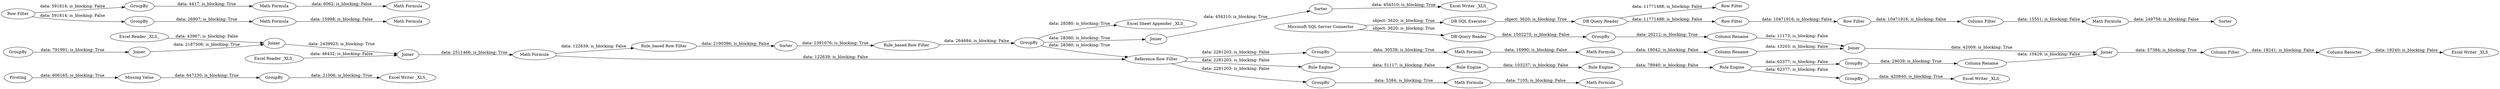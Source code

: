 digraph {
	"-5303642888503656936_89" [label=GroupBy]
	"-7664308796587347699_72" [label="Math Formula"]
	"-5056948531734271444_71" [label=GroupBy]
	"-5303642888503656936_82" [label="Math Formula"]
	"-5056948531734271444_70" [label="Rule_based Row Filter"]
	"-5303642888503656936_87" [label=Pivoting]
	"8495777526058423743_98" [label=GroupBy]
	"8495777526058423743_110" [label="Rule Engine"]
	"8495777526058423743_97" [label="Excel Writer _XLS_"]
	"8495777526058423743_114" [label=GroupBy]
	"-1715707326156997024_35" [label="Row Filter"]
	"-5056948531734271444_94" [label=Joiner]
	"-5303642888503656936_79" [label="Math Formula"]
	"8495777526058423743_6" [label="DB SQL Executor"]
	"-5056948531734271444_69" [label=Sorter]
	"-5056948531734271444_65" [label="Rule_based Row Filter"]
	"8495777526058423743_111" [label=Joiner]
	"-1715707326156997024_54" [label="Column Filter"]
	"8495777526058423743_100" [label="Column Rename"]
	"-5056948531734271444_93" [label="Excel Writer _XLS_"]
	"8495777526058423743_116" [label="Row Filter"]
	"8495777526058423743_74" [label=GroupBy]
	"-5056948531734271444_95" [label=Sorter]
	"-7664308796587347699_58" [label="Excel Reader _XLS_"]
	"8495777526058423743_75" [label="Math Formula"]
	"-5303642888503656936_81" [label="Math Formula"]
	"8495777526058423743_2" [label="Microsoft SQL Server Connector"]
	"-5303642888503656936_76" [label=GroupBy]
	"8495777526058423743_78" [label="Math Formula"]
	"-7664308796587347699_59" [label=Joiner]
	"8495777526058423743_106" [label=GroupBy]
	"-7664308796587347699_57" [label=Joiner]
	"-5303642888503656936_77" [label="Math Formula"]
	"8495777526058423743_112" [label="Column Rename"]
	"8495777526058423743_109" [label="Rule Engine"]
	"-5303642888503656936_80" [label="Math Formula"]
	"-5303642888503656936_90" [label="Excel Writer _XLS_"]
	"-7664308796587347699_61" [label=Joiner]
	"8495777526058423743_31" [label="DB Query Reader"]
	"-1715707326156997024_56" [label=GroupBy]
	"-5303642888503656936_86" [label="Row Filter"]
	"8495777526058423743_108" [label="Rule Engine"]
	"8495777526058423743_104" [label="DB Query Reader"]
	"8495777526058423743_107" [label="Rule Engine"]
	"-7664308796587347699_60" [label="Excel Reader _XLS_"]
	"8495777526058423743_73" [label="Reference Row Filter"]
	"-1715707326156997024_92" [label="Row Filter"]
	"8495777526058423743_113" [label="Column Filter"]
	"8495777526058423743_115" [label="Excel Writer _XLS_"]
	"8495777526058423743_102" [label=Joiner]
	"-5303642888503656936_85" [label=GroupBy]
	"-5303642888503656936_84" [label=GroupBy]
	"-1715707326156997024_53" [label="Math Formula"]
	"8495777526058423743_99" [label="Column Rename"]
	"-5303642888503656936_88" [label="Missing Value"]
	"-5056948531734271444_96" [label="Excel Sheet Appender _XLS_"]
	"-5303642888503656936_83" [label="Math Formula"]
	"8495777526058423743_103" [label="Column Resorter"]
	"-1715707326156997024_55" [label=Sorter]
	"8495777526058423743_110" -> "8495777526058423743_114" [label="data: 62377; is_blocking: False"]
	"-1715707326156997024_54" -> "-1715707326156997024_53" [label="data: 15551; is_blocking: False"]
	"-5056948531734271444_65" -> "-5056948531734271444_69" [label="data: 2190386; is_blocking: False"]
	"-7664308796587347699_72" -> "-5056948531734271444_65" [label="data: 122639; is_blocking: False"]
	"8495777526058423743_73" -> "8495777526058423743_107" [label="data: 2281203; is_blocking: False"]
	"-1715707326156997024_56" -> "-7664308796587347699_57" [label="data: 791991; is_blocking: True"]
	"-5056948531734271444_71" -> "8495777526058423743_73" [label="data: 28380; is_blocking: True"]
	"-5303642888503656936_82" -> "-5303642888503656936_80" [label="data: 6062; is_blocking: False"]
	"8495777526058423743_109" -> "8495777526058423743_110" [label="data: 78940; is_blocking: False"]
	"-5303642888503656936_83" -> "-5303642888503656936_81" [label="data: 15998; is_blocking: False"]
	"8495777526058423743_111" -> "8495777526058423743_113" [label="data: 57384; is_blocking: True"]
	"8495777526058423743_78" -> "8495777526058423743_100" [label="data: 18042; is_blocking: False"]
	"-5303642888503656936_86" -> "-5303642888503656936_85" [label="data: 591814; is_blocking: False"]
	"-5303642888503656936_77" -> "-5303642888503656936_79" [label="data: 7105; is_blocking: False"]
	"-1715707326156997024_92" -> "-1715707326156997024_54" [label="data: 10471916; is_blocking: False"]
	"-5056948531734271444_69" -> "-5056948531734271444_70" [label="data: 2391076; is_blocking: True"]
	"-7664308796587347699_61" -> "-7664308796587347699_72" [label="data: 2511466; is_blocking: True"]
	"8495777526058423743_73" -> "8495777526058423743_74" [label="data: 2281203; is_blocking: False"]
	"-5056948531734271444_94" -> "-5056948531734271444_95" [label="data: 454310; is_blocking: True"]
	"8495777526058423743_102" -> "8495777526058423743_111" [label="data: 42009; is_blocking: True"]
	"8495777526058423743_2" -> "8495777526058423743_104" [label="object: 3620; is_blocking: True"]
	"-5303642888503656936_84" -> "-5303642888503656936_83" [label="data: 26907; is_blocking: True"]
	"8495777526058423743_75" -> "8495777526058423743_78" [label="data: 16990; is_blocking: False"]
	"8495777526058423743_112" -> "8495777526058423743_111" [label="data: 10429; is_blocking: False"]
	"8495777526058423743_107" -> "8495777526058423743_108" [label="data: 51117; is_blocking: False"]
	"-1715707326156997024_35" -> "-1715707326156997024_92" [label="data: 10471916; is_blocking: False"]
	"-5056948531734271444_71" -> "-5056948531734271444_94" [label="data: 28380; is_blocking: True"]
	"-1715707326156997024_53" -> "-1715707326156997024_55" [label="data: 249758; is_blocking: False"]
	"8495777526058423743_106" -> "8495777526058423743_112" [label="data: 29039; is_blocking: True"]
	"-5056948531734271444_71" -> "-5056948531734271444_96" [label="data: 28380; is_blocking: True"]
	"-7664308796587347699_59" -> "-7664308796587347699_61" [label="data: 2439923; is_blocking: True"]
	"-5303642888503656936_85" -> "-5303642888503656936_82" [label="data: 4417; is_blocking: True"]
	"-5056948531734271444_70" -> "-5056948531734271444_71" [label="data: 264684; is_blocking: False"]
	"8495777526058423743_99" -> "8495777526058423743_102" [label="data: 11173; is_blocking: False"]
	"8495777526058423743_100" -> "8495777526058423743_102" [label="data: 13203; is_blocking: False"]
	"8495777526058423743_113" -> "8495777526058423743_103" [label="data: 18241; is_blocking: False"]
	"8495777526058423743_98" -> "8495777526058423743_99" [label="data: 20212; is_blocking: True"]
	"8495777526058423743_110" -> "8495777526058423743_106" [label="data: 62377; is_blocking: False"]
	"-7664308796587347699_58" -> "-7664308796587347699_59" [label="data: 43967; is_blocking: False"]
	"8495777526058423743_114" -> "8495777526058423743_115" [label="data: 420840; is_blocking: True"]
	"8495777526058423743_103" -> "8495777526058423743_97" [label="data: 18240; is_blocking: False"]
	"8495777526058423743_2" -> "8495777526058423743_6" [label="object: 3620; is_blocking: True"]
	"-5056948531734271444_95" -> "-5056948531734271444_93" [label="data: 454310; is_blocking: True"]
	"8495777526058423743_31" -> "-1715707326156997024_35" [label="data: 11771488; is_blocking: False"]
	"8495777526058423743_31" -> "8495777526058423743_116" [label="data: 11771488; is_blocking: False"]
	"-5303642888503656936_76" -> "-5303642888503656936_77" [label="data: 5384; is_blocking: True"]
	"-7664308796587347699_57" -> "-7664308796587347699_59" [label="data: 2187506; is_blocking: True"]
	"-7664308796587347699_60" -> "-7664308796587347699_61" [label="data: 46432; is_blocking: False"]
	"-5303642888503656936_89" -> "-5303642888503656936_90" [label="data: 21006; is_blocking: True"]
	"8495777526058423743_73" -> "-5303642888503656936_76" [label="data: 2281203; is_blocking: False"]
	"-5303642888503656936_87" -> "-5303642888503656936_88" [label="data: 606165; is_blocking: True"]
	"-5303642888503656936_88" -> "-5303642888503656936_89" [label="data: 647230; is_blocking: True"]
	"8495777526058423743_104" -> "8495777526058423743_98" [label="data: 1502275; is_blocking: False"]
	"-5303642888503656936_86" -> "-5303642888503656936_84" [label="data: 591814; is_blocking: False"]
	"8495777526058423743_74" -> "8495777526058423743_75" [label="data: 30539; is_blocking: True"]
	"8495777526058423743_108" -> "8495777526058423743_109" [label="data: 103237; is_blocking: False"]
	"-7664308796587347699_72" -> "8495777526058423743_73" [label="data: 122639; is_blocking: False"]
	"8495777526058423743_6" -> "8495777526058423743_31" [label="object: 3620; is_blocking: True"]
	rankdir=LR
}
